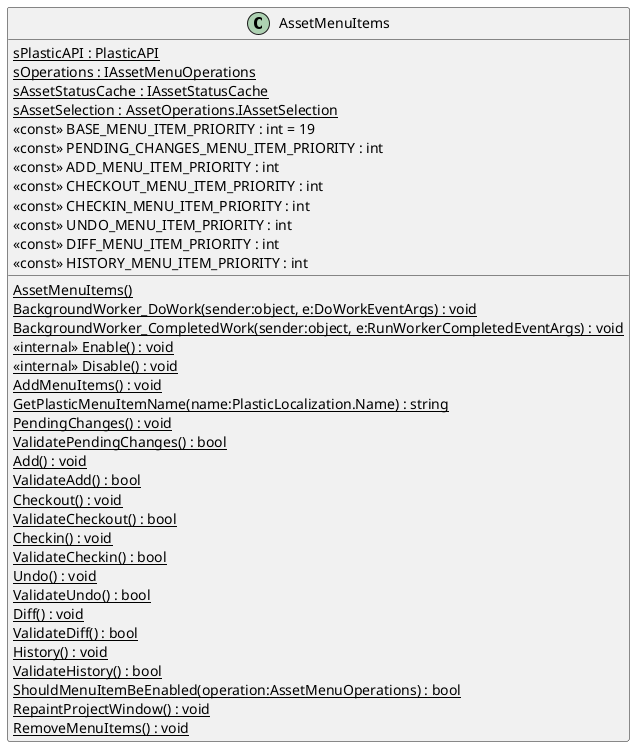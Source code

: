 @startuml
class AssetMenuItems {
    {static} AssetMenuItems()
    {static} BackgroundWorker_DoWork(sender:object, e:DoWorkEventArgs) : void
    {static} BackgroundWorker_CompletedWork(sender:object, e:RunWorkerCompletedEventArgs) : void
    <<internal>> {static} Enable() : void
    <<internal>> {static} Disable() : void
    {static} AddMenuItems() : void
    {static} GetPlasticMenuItemName(name:PlasticLocalization.Name) : string
    {static} PendingChanges() : void
    {static} ValidatePendingChanges() : bool
    {static} Add() : void
    {static} ValidateAdd() : bool
    {static} Checkout() : void
    {static} ValidateCheckout() : bool
    {static} Checkin() : void
    {static} ValidateCheckin() : bool
    {static} Undo() : void
    {static} ValidateUndo() : bool
    {static} Diff() : void
    {static} ValidateDiff() : bool
    {static} History() : void
    {static} ValidateHistory() : bool
    {static} ShouldMenuItemBeEnabled(operation:AssetMenuOperations) : bool
    {static} RepaintProjectWindow() : void
    {static} RemoveMenuItems() : void
    {static} sPlasticAPI : PlasticAPI
    {static} sOperations : IAssetMenuOperations
    {static} sAssetStatusCache : IAssetStatusCache
    {static} sAssetSelection : AssetOperations.IAssetSelection
    <<const>> BASE_MENU_ITEM_PRIORITY : int = 19
    <<const>> PENDING_CHANGES_MENU_ITEM_PRIORITY : int
    <<const>> ADD_MENU_ITEM_PRIORITY : int
    <<const>> CHECKOUT_MENU_ITEM_PRIORITY : int
    <<const>> CHECKIN_MENU_ITEM_PRIORITY : int
    <<const>> UNDO_MENU_ITEM_PRIORITY : int
    <<const>> DIFF_MENU_ITEM_PRIORITY : int
    <<const>> HISTORY_MENU_ITEM_PRIORITY : int
}
@enduml

